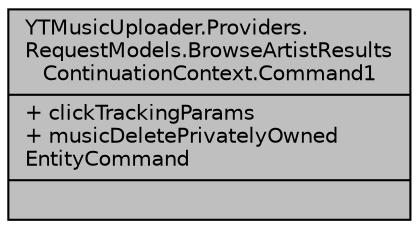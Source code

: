 digraph "YTMusicUploader.Providers.RequestModels.BrowseArtistResultsContinuationContext.Command1"
{
 // LATEX_PDF_SIZE
  edge [fontname="Helvetica",fontsize="10",labelfontname="Helvetica",labelfontsize="10"];
  node [fontname="Helvetica",fontsize="10",shape=record];
  Node1 [label="{YTMusicUploader.Providers.\lRequestModels.BrowseArtistResults\lContinuationContext.Command1\n|+ clickTrackingParams\l+ musicDeletePrivatelyOwned\lEntityCommand\l|}",height=0.2,width=0.4,color="black", fillcolor="grey75", style="filled", fontcolor="black",tooltip=" "];
}
